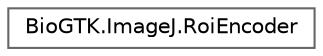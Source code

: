 digraph "Graphical Class Hierarchy"
{
 // LATEX_PDF_SIZE
  bgcolor="transparent";
  edge [fontname=Helvetica,fontsize=10,labelfontname=Helvetica,labelfontsize=10];
  node [fontname=Helvetica,fontsize=10,shape=box,height=0.2,width=0.4];
  rankdir="LR";
  Node0 [id="Node000000",label="BioGTK.ImageJ.RoiEncoder",height=0.2,width=0.4,color="grey40", fillcolor="white", style="filled",URL="$class_bio_g_t_k_1_1_image_j_1_1_roi_encoder.html",tooltip=" "];
}
